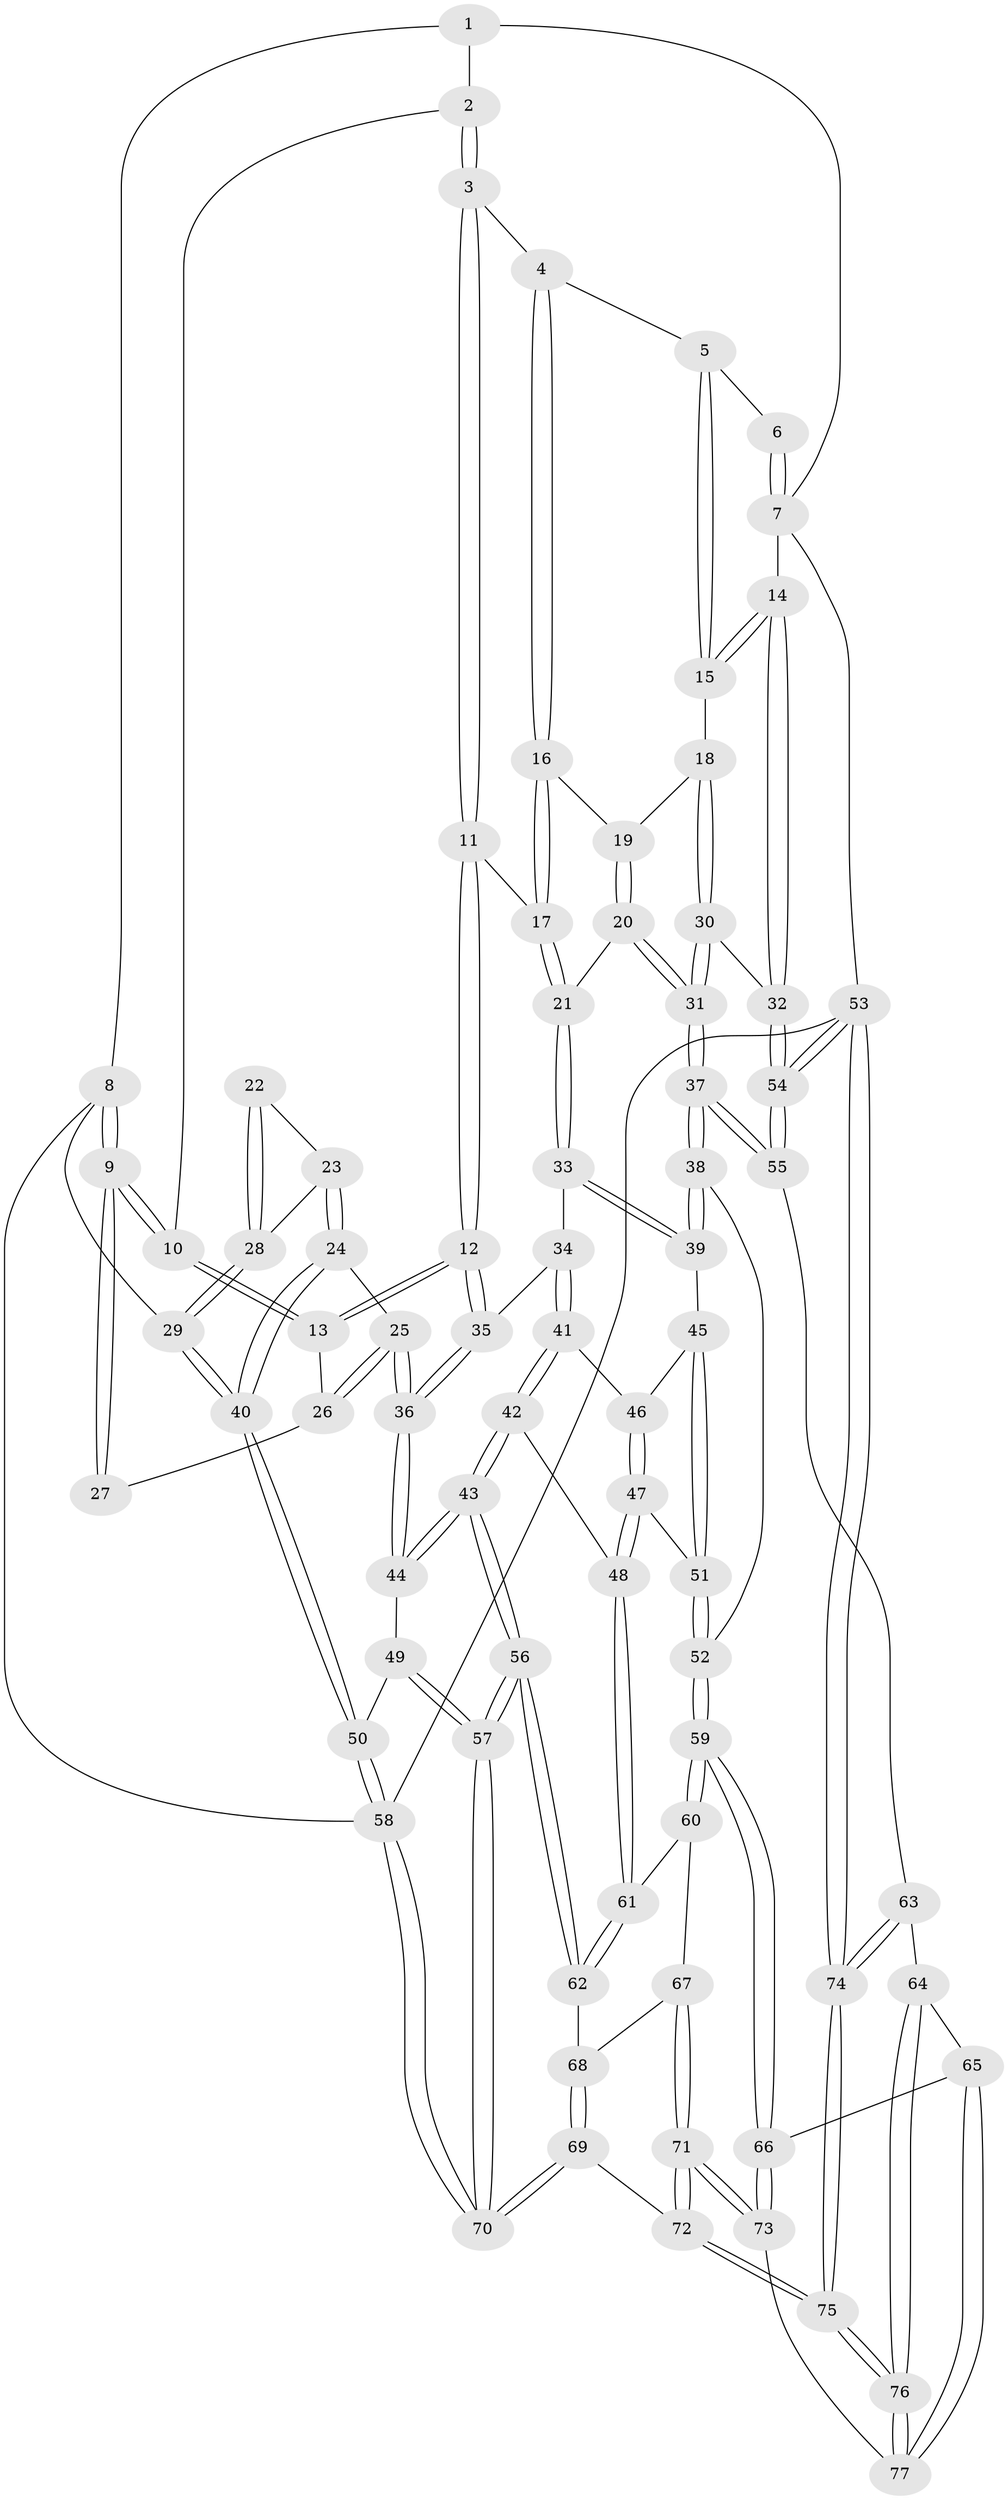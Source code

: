 // Generated by graph-tools (version 1.1) at 2025/03/03/09/25 03:03:23]
// undirected, 77 vertices, 189 edges
graph export_dot {
graph [start="1"]
  node [color=gray90,style=filled];
  1 [pos="+0.848992298706545+0"];
  2 [pos="+0.37147564230124785+0"];
  3 [pos="+0.508416042646506+0.03216767030079859"];
  4 [pos="+0.6308185029633356+0.12454654795648187"];
  5 [pos="+0.8085181033180977+0.08490859901456271"];
  6 [pos="+0.8307617873182338+0.04336709962029697"];
  7 [pos="+1+0.16832368246274487"];
  8 [pos="+0+0"];
  9 [pos="+0+0"];
  10 [pos="+0.34541866164200585+0"];
  11 [pos="+0.483118769057291+0.22953409156623536"];
  12 [pos="+0.3655207070208712+0.3145741663473333"];
  13 [pos="+0.341480254509805+0.28297054404610533"];
  14 [pos="+1+0.30749785828425846"];
  15 [pos="+0.8560291523084496+0.21742174663703084"];
  16 [pos="+0.6348669039251345+0.1875183930333463"];
  17 [pos="+0.5883170424795366+0.3035760533929664"];
  18 [pos="+0.8008675518663713+0.2829218010638016"];
  19 [pos="+0.7688704609404604+0.28296813908274066"];
  20 [pos="+0.6420109230675539+0.3687199336527658"];
  21 [pos="+0.5881010969879995+0.35235508365112583"];
  22 [pos="+0.04945318276060704+0.34564444916398485"];
  23 [pos="+0.0740353340358367+0.41143670578243663"];
  24 [pos="+0.11250354329436972+0.4318210926559412"];
  25 [pos="+0.15846769144855943+0.45174090535858724"];
  26 [pos="+0.16564635468022496+0.27793485028743853"];
  27 [pos="+0.024284843857119164+0.11586194219940489"];
  28 [pos="+0+0.41210626011204476"];
  29 [pos="+0+0.42731576160610657"];
  30 [pos="+0.8238270194913422+0.3943746238798721"];
  31 [pos="+0.7731346039747636+0.504165211309209"];
  32 [pos="+1+0.33545541591626676"];
  33 [pos="+0.5834012813625168+0.3558806410645162"];
  34 [pos="+0.4184171196848367+0.39212109541130913"];
  35 [pos="+0.3759626634786488+0.34894689529170114"];
  36 [pos="+0.16827792735833036+0.470300692130168"];
  37 [pos="+0.7844238184740012+0.6047343020371544"];
  38 [pos="+0.6956373786798974+0.607560528144354"];
  39 [pos="+0.5786264747559646+0.5313351645729989"];
  40 [pos="+0+0.5423397260561331"];
  41 [pos="+0.41801302856045003+0.4425729110723383"];
  42 [pos="+0.3237995943286877+0.5532144339418997"];
  43 [pos="+0.25075559736489544+0.5743058208481268"];
  44 [pos="+0.16918347401833847+0.5214635760255131"];
  45 [pos="+0.531311814251803+0.5345591919240753"];
  46 [pos="+0.4216660082226385+0.44702915145780286"];
  47 [pos="+0.45030375760923796+0.6177909035772702"];
  48 [pos="+0.4232239658110725+0.6252403180474017"];
  49 [pos="+0.15686236672189705+0.5299193621318994"];
  50 [pos="+0+0.677454732596164"];
  51 [pos="+0.471430054122493+0.6192832539024055"];
  52 [pos="+0.5512821948738801+0.7043854436699631"];
  53 [pos="+1+1"];
  54 [pos="+1+0.675158344925192"];
  55 [pos="+0.7939094980495174+0.6126687071946614"];
  56 [pos="+0.27759104439683546+0.7439524519652149"];
  57 [pos="+0.09414050192325447+1"];
  58 [pos="+0+1"];
  59 [pos="+0.5431284810622251+0.7276713892955121"];
  60 [pos="+0.49448043353651283+0.7420855520061564"];
  61 [pos="+0.39638044157605323+0.6804176496350115"];
  62 [pos="+0.33736778519775873+0.7275430513998072"];
  63 [pos="+0.7399051402289556+0.7787297888356712"];
  64 [pos="+0.7212111417874006+0.8000387113057654"];
  65 [pos="+0.6546687390564271+0.8324631179331288"];
  66 [pos="+0.5815604195124696+0.8259037147984751"];
  67 [pos="+0.45739252996337265+0.7700666054735643"];
  68 [pos="+0.43514171464975565+0.7703349121082296"];
  69 [pos="+0.15744456423201592+1"];
  70 [pos="+0.04513824754136181+1"];
  71 [pos="+0.462459538165896+0.9654148450683864"];
  72 [pos="+0.2797484156954342+1"];
  73 [pos="+0.5030909783090602+0.9355569529974684"];
  74 [pos="+1+1"];
  75 [pos="+0.9836438704032131+1"];
  76 [pos="+0.7921911980809873+1"];
  77 [pos="+0.6758276343141121+0.9525316937793605"];
  1 -- 2;
  1 -- 7;
  1 -- 8;
  2 -- 3;
  2 -- 3;
  2 -- 10;
  3 -- 4;
  3 -- 11;
  3 -- 11;
  4 -- 5;
  4 -- 16;
  4 -- 16;
  5 -- 6;
  5 -- 15;
  5 -- 15;
  6 -- 7;
  6 -- 7;
  7 -- 14;
  7 -- 53;
  8 -- 9;
  8 -- 9;
  8 -- 29;
  8 -- 58;
  9 -- 10;
  9 -- 10;
  9 -- 27;
  9 -- 27;
  10 -- 13;
  10 -- 13;
  11 -- 12;
  11 -- 12;
  11 -- 17;
  12 -- 13;
  12 -- 13;
  12 -- 35;
  12 -- 35;
  13 -- 26;
  14 -- 15;
  14 -- 15;
  14 -- 32;
  14 -- 32;
  15 -- 18;
  16 -- 17;
  16 -- 17;
  16 -- 19;
  17 -- 21;
  17 -- 21;
  18 -- 19;
  18 -- 30;
  18 -- 30;
  19 -- 20;
  19 -- 20;
  20 -- 21;
  20 -- 31;
  20 -- 31;
  21 -- 33;
  21 -- 33;
  22 -- 23;
  22 -- 28;
  22 -- 28;
  23 -- 24;
  23 -- 24;
  23 -- 28;
  24 -- 25;
  24 -- 40;
  24 -- 40;
  25 -- 26;
  25 -- 26;
  25 -- 36;
  25 -- 36;
  26 -- 27;
  28 -- 29;
  28 -- 29;
  29 -- 40;
  29 -- 40;
  30 -- 31;
  30 -- 31;
  30 -- 32;
  31 -- 37;
  31 -- 37;
  32 -- 54;
  32 -- 54;
  33 -- 34;
  33 -- 39;
  33 -- 39;
  34 -- 35;
  34 -- 41;
  34 -- 41;
  35 -- 36;
  35 -- 36;
  36 -- 44;
  36 -- 44;
  37 -- 38;
  37 -- 38;
  37 -- 55;
  37 -- 55;
  38 -- 39;
  38 -- 39;
  38 -- 52;
  39 -- 45;
  40 -- 50;
  40 -- 50;
  41 -- 42;
  41 -- 42;
  41 -- 46;
  42 -- 43;
  42 -- 43;
  42 -- 48;
  43 -- 44;
  43 -- 44;
  43 -- 56;
  43 -- 56;
  44 -- 49;
  45 -- 46;
  45 -- 51;
  45 -- 51;
  46 -- 47;
  46 -- 47;
  47 -- 48;
  47 -- 48;
  47 -- 51;
  48 -- 61;
  48 -- 61;
  49 -- 50;
  49 -- 57;
  49 -- 57;
  50 -- 58;
  50 -- 58;
  51 -- 52;
  51 -- 52;
  52 -- 59;
  52 -- 59;
  53 -- 54;
  53 -- 54;
  53 -- 74;
  53 -- 74;
  53 -- 58;
  54 -- 55;
  54 -- 55;
  55 -- 63;
  56 -- 57;
  56 -- 57;
  56 -- 62;
  56 -- 62;
  57 -- 70;
  57 -- 70;
  58 -- 70;
  58 -- 70;
  59 -- 60;
  59 -- 60;
  59 -- 66;
  59 -- 66;
  60 -- 61;
  60 -- 67;
  61 -- 62;
  61 -- 62;
  62 -- 68;
  63 -- 64;
  63 -- 74;
  63 -- 74;
  64 -- 65;
  64 -- 76;
  64 -- 76;
  65 -- 66;
  65 -- 77;
  65 -- 77;
  66 -- 73;
  66 -- 73;
  67 -- 68;
  67 -- 71;
  67 -- 71;
  68 -- 69;
  68 -- 69;
  69 -- 70;
  69 -- 70;
  69 -- 72;
  71 -- 72;
  71 -- 72;
  71 -- 73;
  71 -- 73;
  72 -- 75;
  72 -- 75;
  73 -- 77;
  74 -- 75;
  74 -- 75;
  75 -- 76;
  75 -- 76;
  76 -- 77;
  76 -- 77;
}
